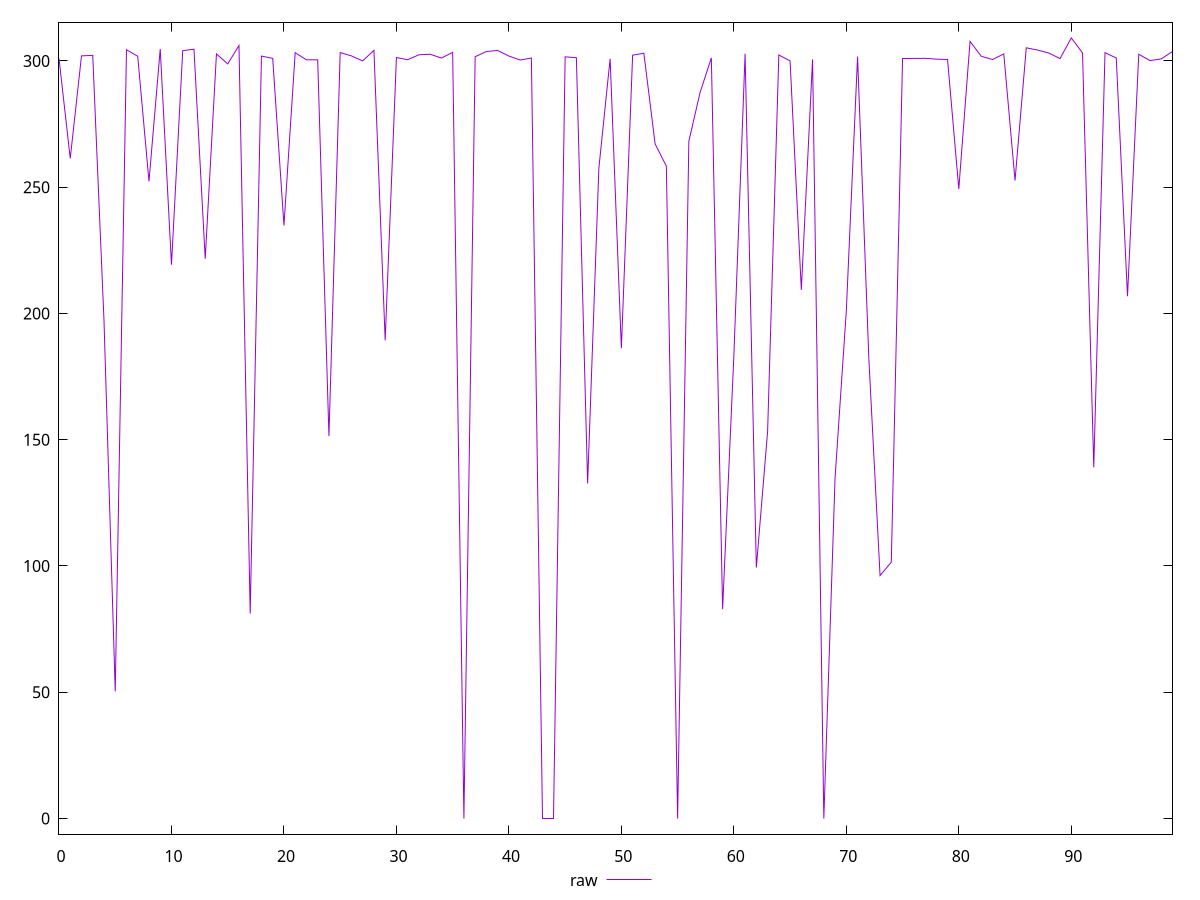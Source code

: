 reset

$raw <<EOF
0 300.962
1 261.3960000015795
2 302.006
3 302.204
4 197.2470000013709
5 50.34499999880791
6 304.434
7 301.842
8 252.312000002712
9 304.72
10 219.29599999636412
11 304.06600000000003
12 304.66
13 221.64499999955297
14 302.784
15 298.8130000010133
16 306.106
17 81.17999999970198
18 301.928
19 301.016
20 234.84299999848008
21 303.274
22 300.424
23 300.444
24 151.4590000025928
25 303.312
26 301.996
27 300.026
28 304.208
29 189.37000000104308
30 301.36
31 300.478
32 302.444
33 302.656
34 301.152
35 303.38
36 0
37 301.676
38 303.722
39 304.16
40 301.924
41 300.37
42 301.152
43 0
44 0
45 301.62
46 301.294
47 132.687999997288
48 257.5709999985993
49 300.896
50 186.21599999815226
51 302.286
52 303.052
53 267.1420000009239
54 258.3310000002384
55 0
56 268.20500000193715
57 287.5519999973476
58 301.202
59 82.92600000277162
60 183.1279999986291
61 302.858
62 99.3969999961555
63 153.1309999972582
64 302.378
65 300
66 209.32400000095367
67 300.642
68 0
69 134.90399999916553
70 201.0709999985993
71 301.734
72 182.40699999779463
73 96.20899999886751
74 101.52400000020862
75 300.952
76 301.01
77 301.036
78 300.714
79 300.586
80 249.27399999648333
81 307.758
82 301.822
83 300.566
84 302.784
85 252.66200000047684
86 305.196
87 304.316
88 303.14
89 300.926
90 309.12
91 303.172
92 139.10000000149012
93 303.258
94 301.17
95 206.81399999931455
96 302.638
97 300.14
98 300.8
99 303.758
EOF

set key outside below
set xrange [0:99]
set yrange [-6.1824:315.3024]
set trange [-6.1824:315.3024]
set terminal svg size 640, 500 enhanced background rgb 'white'
set output "reprap/uses-rel-preconnect/samples/pages+cached+noexternal+nomedia+nocss/raw/values.svg"

plot $raw title "raw" with line

reset
